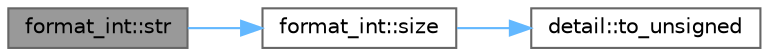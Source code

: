 digraph "format_int::str"
{
 // LATEX_PDF_SIZE
  bgcolor="transparent";
  edge [fontname=Helvetica,fontsize=10,labelfontname=Helvetica,labelfontsize=10];
  node [fontname=Helvetica,fontsize=10,shape=box,height=0.2,width=0.4];
  rankdir="LR";
  Node1 [id="Node000001",label="format_int::str",height=0.2,width=0.4,color="gray40", fillcolor="grey60", style="filled", fontcolor="black",tooltip="Returns the content of the output buffer as an std::string."];
  Node1 -> Node2 [id="edge3_Node000001_Node000002",color="steelblue1",style="solid",tooltip=" "];
  Node2 [id="Node000002",label="format_int::size",height=0.2,width=0.4,color="grey40", fillcolor="white", style="filled",URL="$classformat__int.html#a45b2a452d50d6894fdf166c1cf3a639c",tooltip="Returns the number of characters written to the output buffer."];
  Node2 -> Node3 [id="edge4_Node000002_Node000003",color="steelblue1",style="solid",tooltip=" "];
  Node3 [id="Node000003",label="detail::to_unsigned",height=0.2,width=0.4,color="grey40", fillcolor="white", style="filled",URL="$namespacedetail.html#a4855e668246c731a97484efc329f2aac",tooltip=" "];
}
